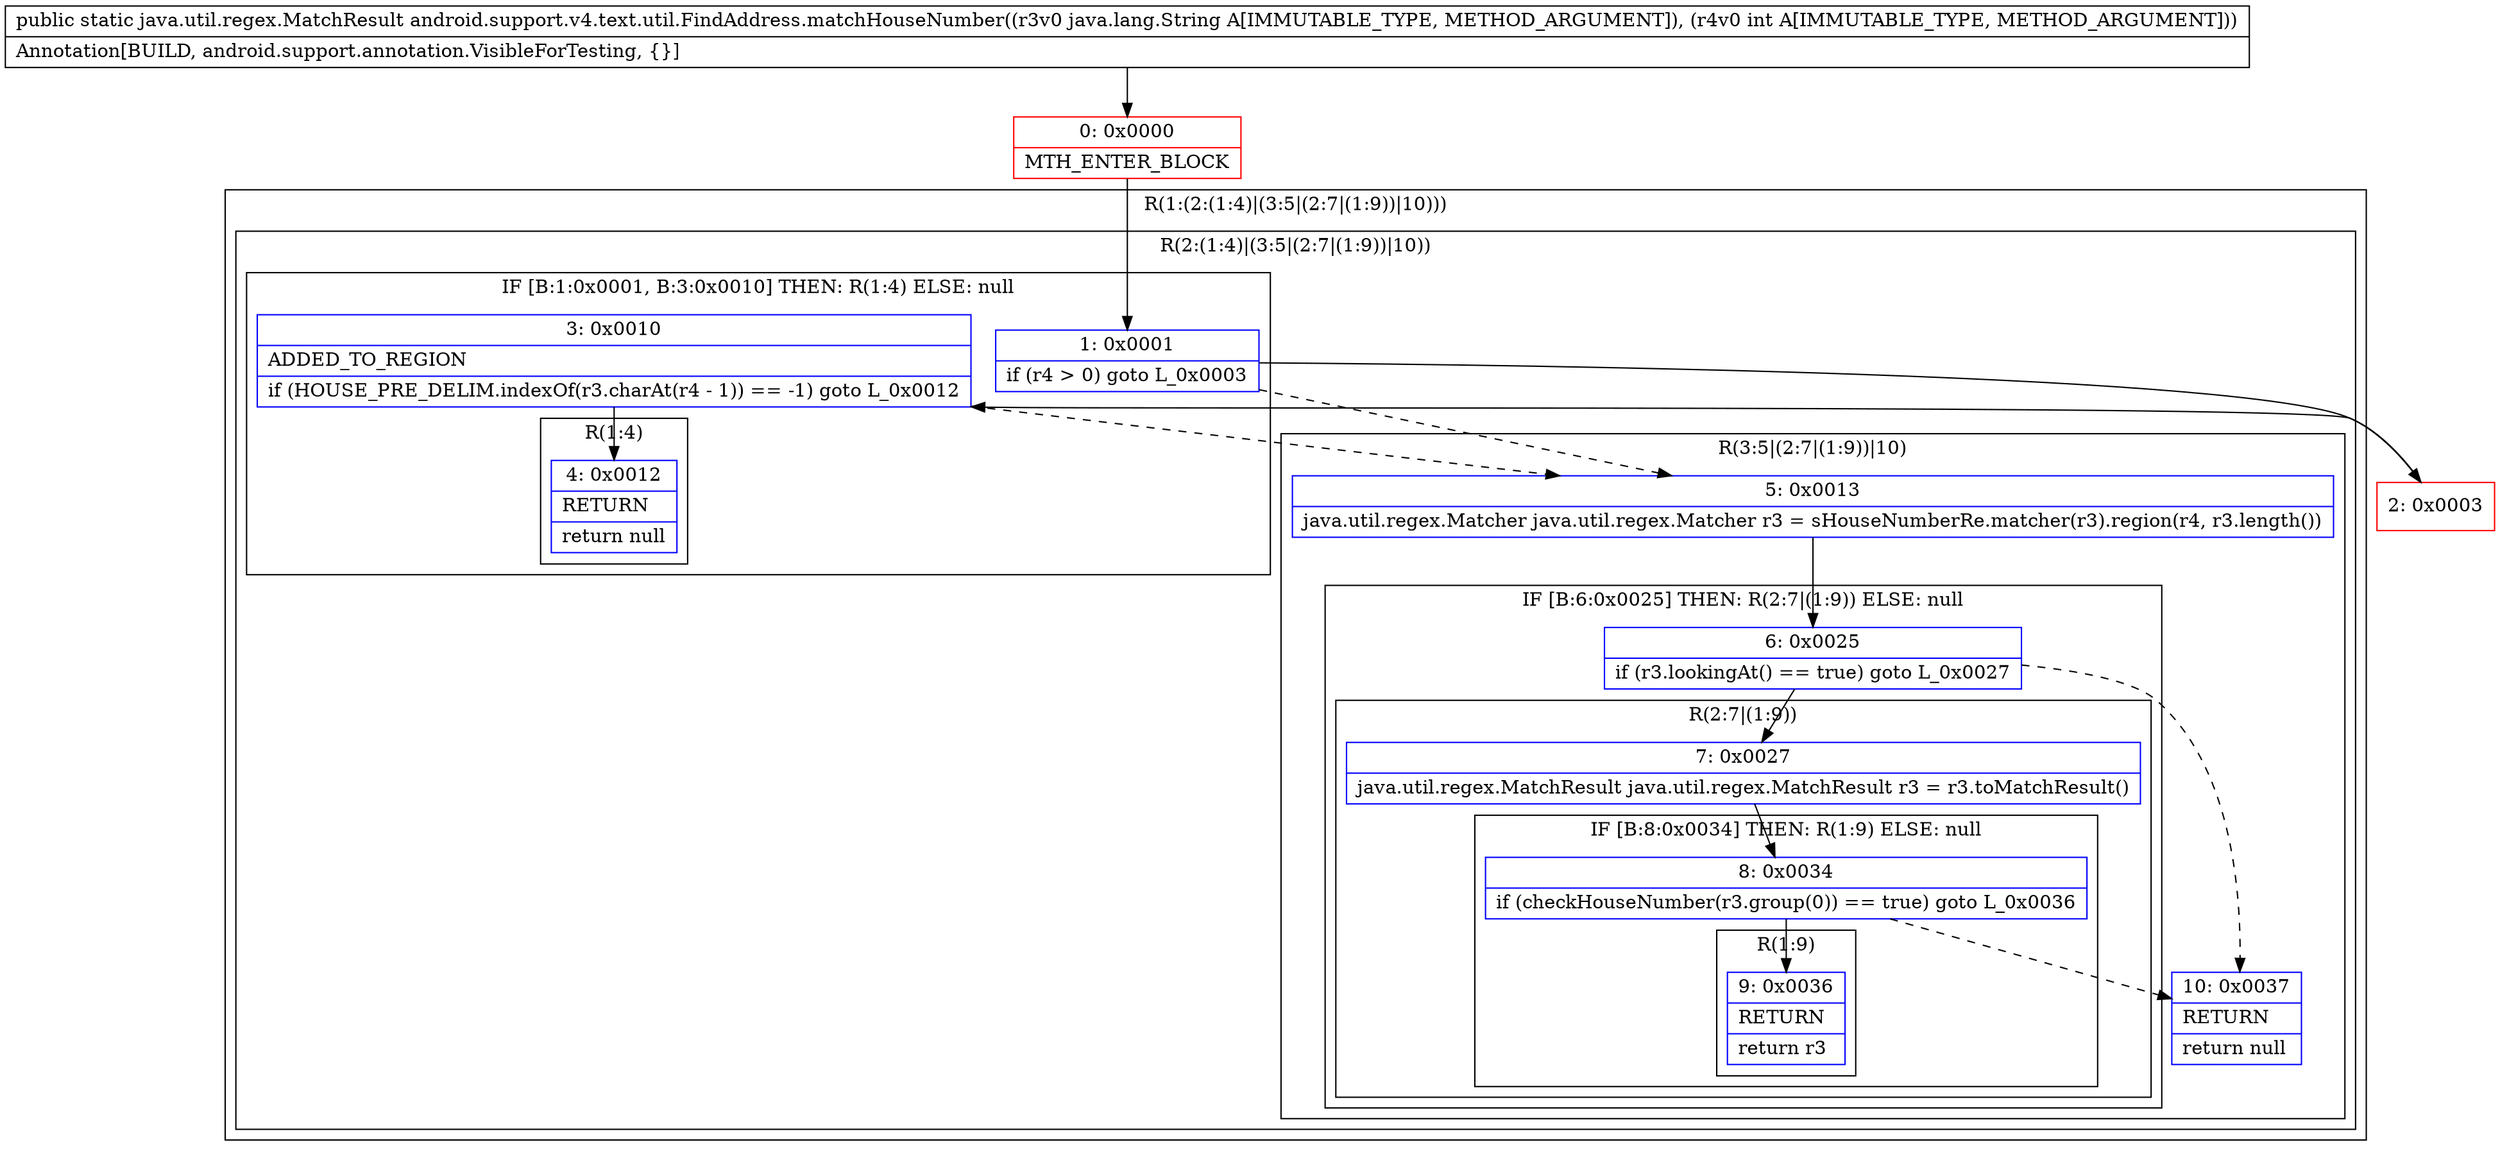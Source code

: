 digraph "CFG forandroid.support.v4.text.util.FindAddress.matchHouseNumber(Ljava\/lang\/String;I)Ljava\/util\/regex\/MatchResult;" {
subgraph cluster_Region_100380034 {
label = "R(1:(2:(1:4)|(3:5|(2:7|(1:9))|10)))";
node [shape=record,color=blue];
subgraph cluster_Region_403311419 {
label = "R(2:(1:4)|(3:5|(2:7|(1:9))|10))";
node [shape=record,color=blue];
subgraph cluster_IfRegion_1951820296 {
label = "IF [B:1:0x0001, B:3:0x0010] THEN: R(1:4) ELSE: null";
node [shape=record,color=blue];
Node_1 [shape=record,label="{1\:\ 0x0001|if (r4 \> 0) goto L_0x0003\l}"];
Node_3 [shape=record,label="{3\:\ 0x0010|ADDED_TO_REGION\l|if (HOUSE_PRE_DELIM.indexOf(r3.charAt(r4 \- 1)) == \-1) goto L_0x0012\l}"];
subgraph cluster_Region_2087285534 {
label = "R(1:4)";
node [shape=record,color=blue];
Node_4 [shape=record,label="{4\:\ 0x0012|RETURN\l|return null\l}"];
}
}
subgraph cluster_Region_1843774172 {
label = "R(3:5|(2:7|(1:9))|10)";
node [shape=record,color=blue];
Node_5 [shape=record,label="{5\:\ 0x0013|java.util.regex.Matcher java.util.regex.Matcher r3 = sHouseNumberRe.matcher(r3).region(r4, r3.length())\l}"];
subgraph cluster_IfRegion_2123905559 {
label = "IF [B:6:0x0025] THEN: R(2:7|(1:9)) ELSE: null";
node [shape=record,color=blue];
Node_6 [shape=record,label="{6\:\ 0x0025|if (r3.lookingAt() == true) goto L_0x0027\l}"];
subgraph cluster_Region_1513639694 {
label = "R(2:7|(1:9))";
node [shape=record,color=blue];
Node_7 [shape=record,label="{7\:\ 0x0027|java.util.regex.MatchResult java.util.regex.MatchResult r3 = r3.toMatchResult()\l}"];
subgraph cluster_IfRegion_1923722109 {
label = "IF [B:8:0x0034] THEN: R(1:9) ELSE: null";
node [shape=record,color=blue];
Node_8 [shape=record,label="{8\:\ 0x0034|if (checkHouseNumber(r3.group(0)) == true) goto L_0x0036\l}"];
subgraph cluster_Region_832136406 {
label = "R(1:9)";
node [shape=record,color=blue];
Node_9 [shape=record,label="{9\:\ 0x0036|RETURN\l|return r3\l}"];
}
}
}
}
Node_10 [shape=record,label="{10\:\ 0x0037|RETURN\l|return null\l}"];
}
}
}
Node_0 [shape=record,color=red,label="{0\:\ 0x0000|MTH_ENTER_BLOCK\l}"];
Node_2 [shape=record,color=red,label="{2\:\ 0x0003}"];
MethodNode[shape=record,label="{public static java.util.regex.MatchResult android.support.v4.text.util.FindAddress.matchHouseNumber((r3v0 java.lang.String A[IMMUTABLE_TYPE, METHOD_ARGUMENT]), (r4v0 int A[IMMUTABLE_TYPE, METHOD_ARGUMENT]))  | Annotation[BUILD, android.support.annotation.VisibleForTesting, \{\}]\l}"];
MethodNode -> Node_0;
Node_1 -> Node_2;
Node_1 -> Node_5[style=dashed];
Node_3 -> Node_4;
Node_3 -> Node_5[style=dashed];
Node_5 -> Node_6;
Node_6 -> Node_7;
Node_6 -> Node_10[style=dashed];
Node_7 -> Node_8;
Node_8 -> Node_9;
Node_8 -> Node_10[style=dashed];
Node_0 -> Node_1;
Node_2 -> Node_3;
}

